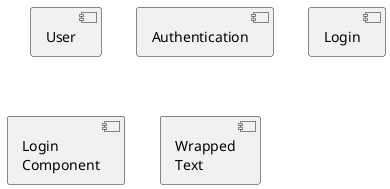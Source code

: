 use [] or component keyword to define components
use the as keyword to define alias

@startuml Components

[User]
[Authentication] as auth
component Login
component "Login\nComponent"
component [Wrapped\nText] as Comp4

@enduml
